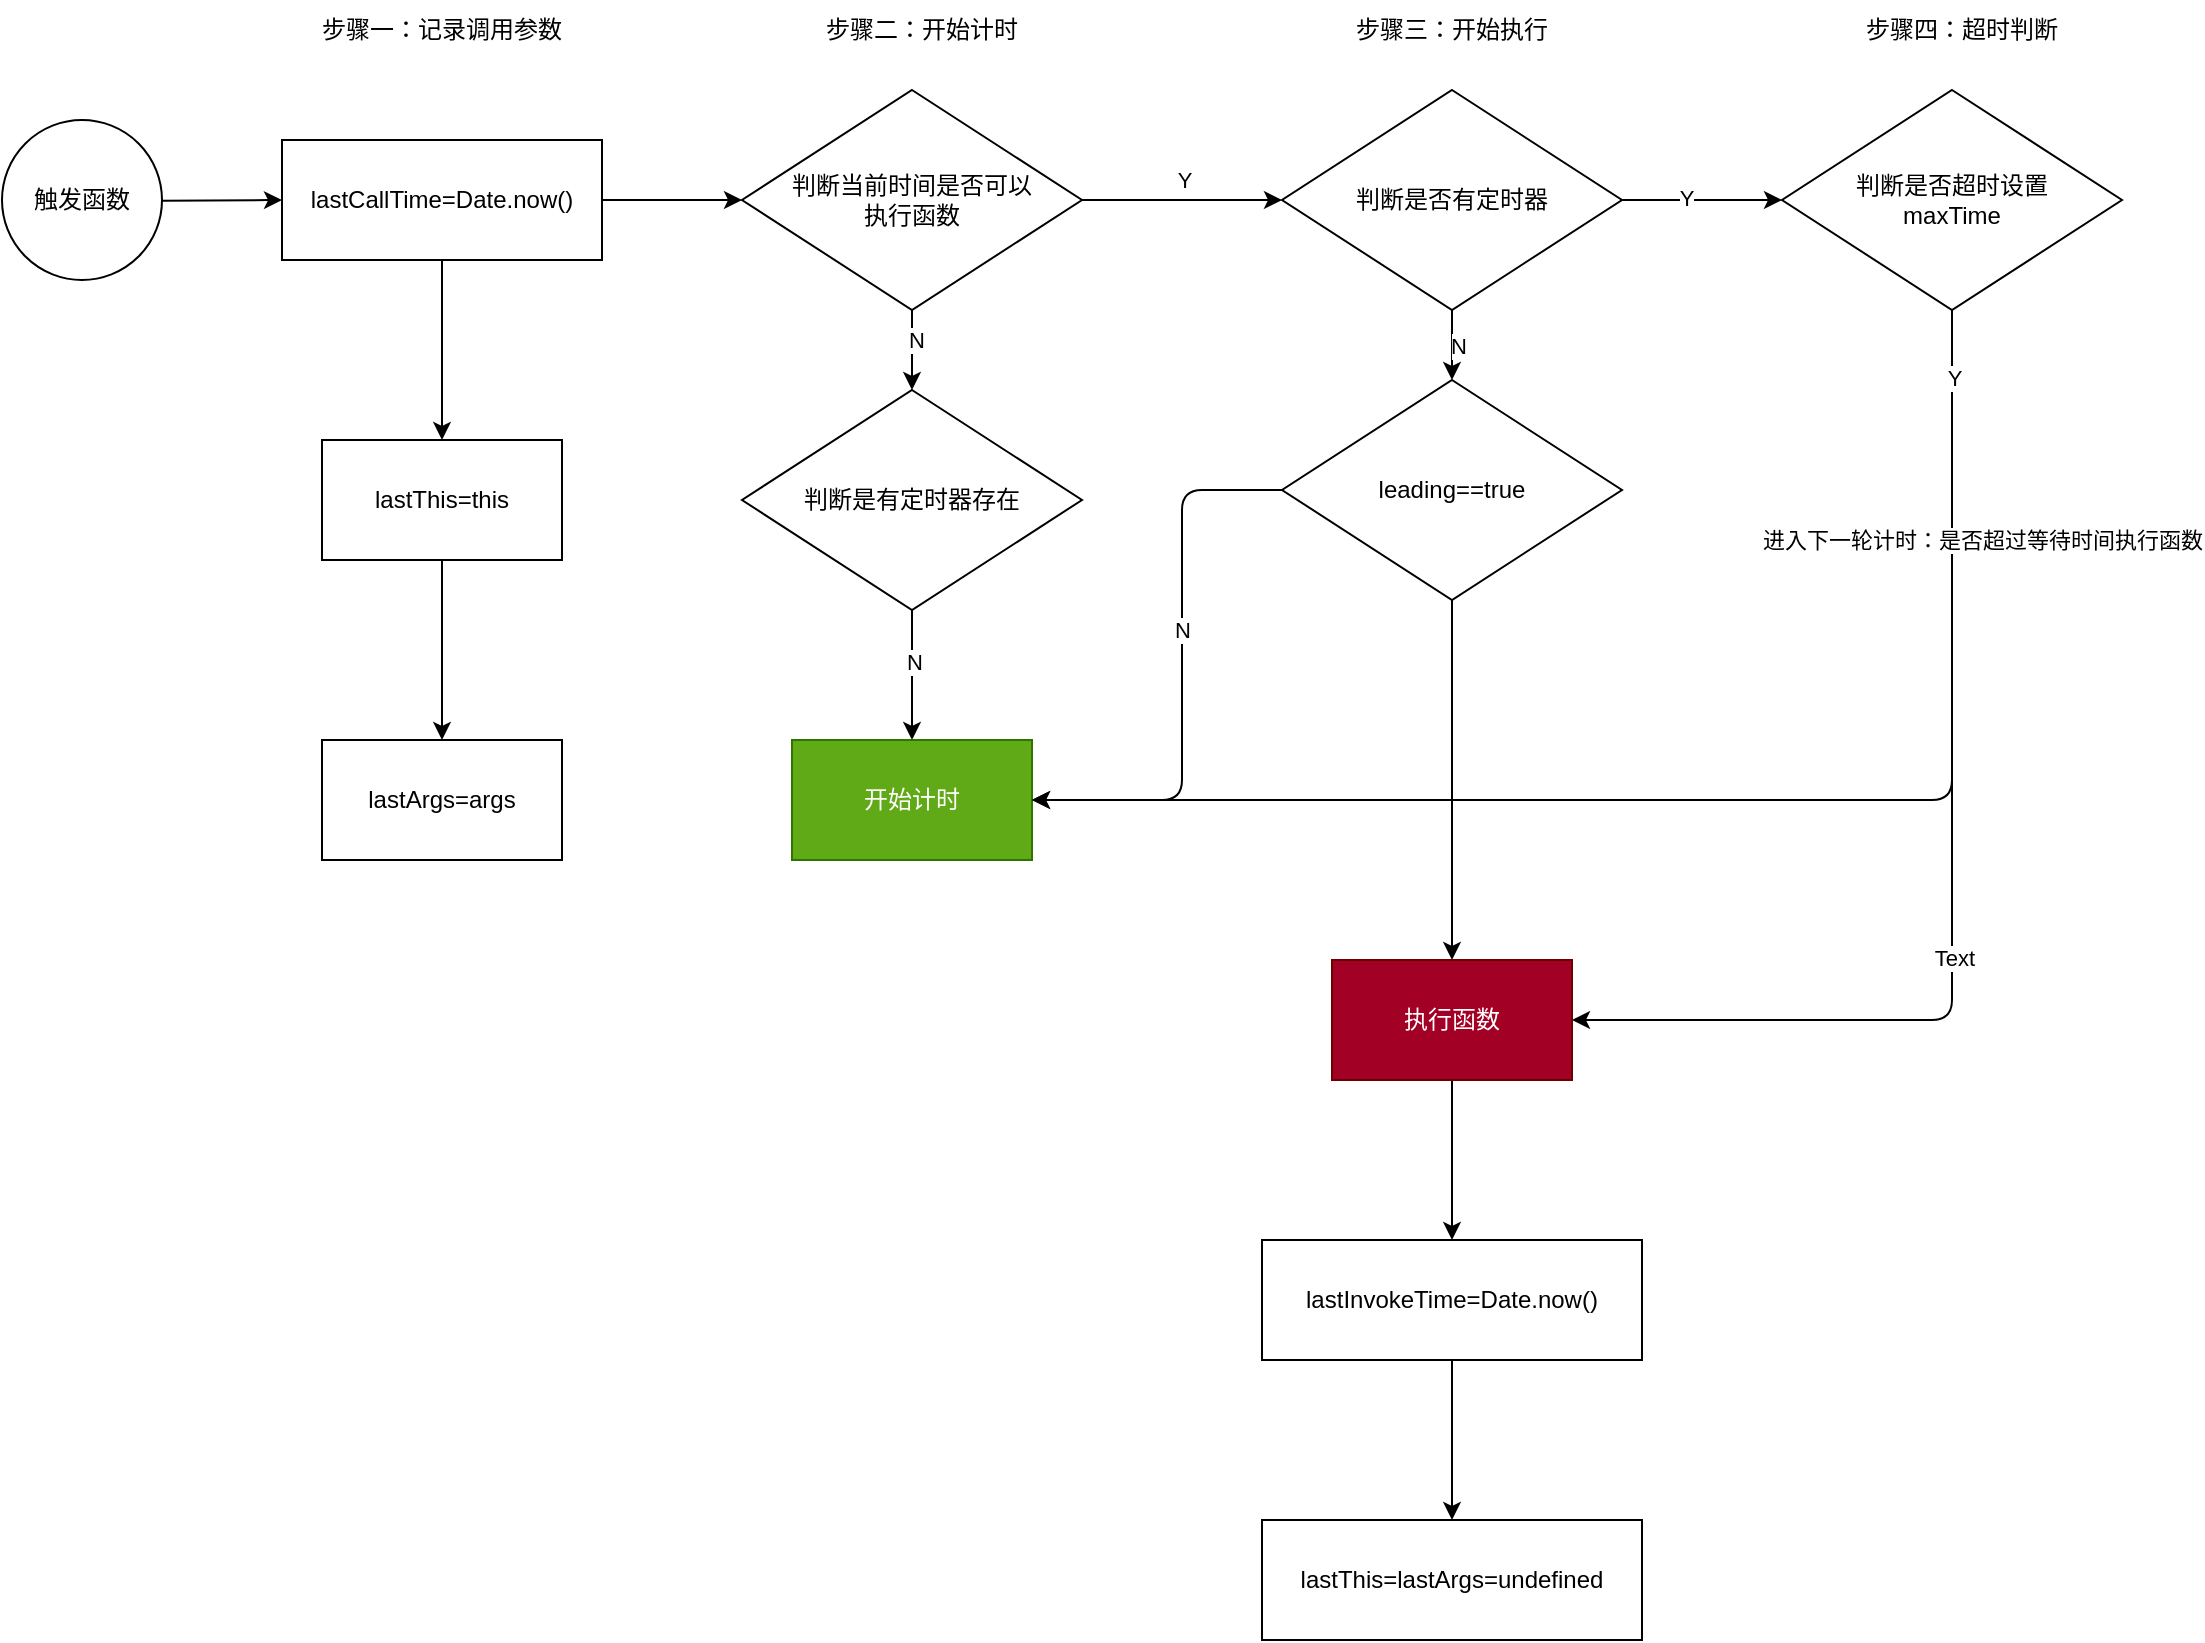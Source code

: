 <mxfile>
    <diagram id="_dd4L9ANVDMJF70VjRdi" name="第 1 页">
        <mxGraphModel dx="887" dy="431" grid="1" gridSize="10" guides="1" tooltips="1" connect="1" arrows="1" fold="1" page="1" pageScale="1" pageWidth="1200" pageHeight="1920" math="0" shadow="0">
            <root>
                <mxCell id="0"/>
                <mxCell id="1" parent="0"/>
                <mxCell id="4" value="" style="edgeStyle=none;html=1;" edge="1" parent="1" source="2" target="3">
                    <mxGeometry relative="1" as="geometry"/>
                </mxCell>
                <mxCell id="2" value="触发函数" style="ellipse;whiteSpace=wrap;html=1;aspect=fixed;" vertex="1" parent="1">
                    <mxGeometry x="40" y="110" width="80" height="80" as="geometry"/>
                </mxCell>
                <mxCell id="6" value="" style="edgeStyle=none;html=1;" edge="1" parent="1" source="3" target="5">
                    <mxGeometry relative="1" as="geometry"/>
                </mxCell>
                <mxCell id="11" value="" style="edgeStyle=none;html=1;" edge="1" parent="1" source="3" target="10">
                    <mxGeometry relative="1" as="geometry"/>
                </mxCell>
                <mxCell id="3" value="lastCallTime=Date.now()" style="whiteSpace=wrap;html=1;" vertex="1" parent="1">
                    <mxGeometry x="180" y="120" width="160" height="60" as="geometry"/>
                </mxCell>
                <mxCell id="9" value="" style="edgeStyle=none;html=1;" edge="1" parent="1" source="5" target="8">
                    <mxGeometry relative="1" as="geometry"/>
                </mxCell>
                <mxCell id="5" value="lastThis=this" style="whiteSpace=wrap;html=1;" vertex="1" parent="1">
                    <mxGeometry x="200" y="270" width="120" height="60" as="geometry"/>
                </mxCell>
                <mxCell id="7" value="步骤一：记录调用参数" style="text;html=1;strokeColor=none;fillColor=none;align=center;verticalAlign=middle;whiteSpace=wrap;rounded=0;" vertex="1" parent="1">
                    <mxGeometry x="190" y="50" width="140" height="30" as="geometry"/>
                </mxCell>
                <mxCell id="8" value="lastArgs=args" style="whiteSpace=wrap;html=1;" vertex="1" parent="1">
                    <mxGeometry x="200" y="420" width="120" height="60" as="geometry"/>
                </mxCell>
                <mxCell id="16" value="" style="edgeStyle=none;html=1;" edge="1" parent="1" source="10" target="15">
                    <mxGeometry relative="1" as="geometry"/>
                </mxCell>
                <mxCell id="20" value="Y" style="edgeLabel;html=1;align=center;verticalAlign=middle;resizable=0;points=[];" vertex="1" connectable="0" parent="16">
                    <mxGeometry x="0.02" y="-2" relative="1" as="geometry">
                        <mxPoint y="-12" as="offset"/>
                    </mxGeometry>
                </mxCell>
                <mxCell id="18" value="" style="edgeStyle=none;html=1;" edge="1" parent="1" source="10" target="17">
                    <mxGeometry relative="1" as="geometry"/>
                </mxCell>
                <mxCell id="19" value="N" style="edgeLabel;html=1;align=center;verticalAlign=middle;resizable=0;points=[];" vertex="1" connectable="0" parent="18">
                    <mxGeometry x="-0.24" y="2" relative="1" as="geometry">
                        <mxPoint as="offset"/>
                    </mxGeometry>
                </mxCell>
                <mxCell id="10" value="判断当前时间是否可以&lt;br&gt;执行函数" style="rhombus;whiteSpace=wrap;html=1;" vertex="1" parent="1">
                    <mxGeometry x="410" y="95" width="170" height="110" as="geometry"/>
                </mxCell>
                <mxCell id="29" value="" style="edgeStyle=none;html=1;" edge="1" parent="1" source="15" target="26">
                    <mxGeometry relative="1" as="geometry"/>
                </mxCell>
                <mxCell id="36" value="N" style="edgeLabel;html=1;align=center;verticalAlign=middle;resizable=0;points=[];" vertex="1" connectable="0" parent="29">
                    <mxGeometry y="3" relative="1" as="geometry">
                        <mxPoint as="offset"/>
                    </mxGeometry>
                </mxCell>
                <mxCell id="38" value="" style="edgeStyle=none;html=1;" edge="1" parent="1" source="15" target="37">
                    <mxGeometry relative="1" as="geometry"/>
                </mxCell>
                <mxCell id="40" value="Y" style="edgeLabel;html=1;align=center;verticalAlign=middle;resizable=0;points=[];" vertex="1" connectable="0" parent="38">
                    <mxGeometry x="-0.2" y="2" relative="1" as="geometry">
                        <mxPoint y="1" as="offset"/>
                    </mxGeometry>
                </mxCell>
                <mxCell id="15" value="判断是否有定时器" style="rhombus;whiteSpace=wrap;html=1;" vertex="1" parent="1">
                    <mxGeometry x="680" y="95" width="170" height="110" as="geometry"/>
                </mxCell>
                <mxCell id="22" value="" style="edgeStyle=none;html=1;" edge="1" parent="1" source="17" target="21">
                    <mxGeometry relative="1" as="geometry"/>
                </mxCell>
                <mxCell id="23" value="N" style="edgeLabel;html=1;align=center;verticalAlign=middle;resizable=0;points=[];" vertex="1" connectable="0" parent="22">
                    <mxGeometry x="-0.219" y="1" relative="1" as="geometry">
                        <mxPoint as="offset"/>
                    </mxGeometry>
                </mxCell>
                <mxCell id="17" value="判断是有定时器存在" style="rhombus;whiteSpace=wrap;html=1;" vertex="1" parent="1">
                    <mxGeometry x="410" y="245" width="170" height="110" as="geometry"/>
                </mxCell>
                <mxCell id="21" value="开始计时" style="whiteSpace=wrap;html=1;fillColor=#60a917;fontColor=#ffffff;strokeColor=#2D7600;" vertex="1" parent="1">
                    <mxGeometry x="435" y="420" width="120" height="60" as="geometry"/>
                </mxCell>
                <mxCell id="28" style="edgeStyle=none;html=1;exitX=0;exitY=0.5;exitDx=0;exitDy=0;entryX=1;entryY=0.5;entryDx=0;entryDy=0;" edge="1" parent="1" source="26" target="21">
                    <mxGeometry relative="1" as="geometry">
                        <Array as="points">
                            <mxPoint x="630" y="295"/>
                            <mxPoint x="630" y="450"/>
                        </Array>
                    </mxGeometry>
                </mxCell>
                <mxCell id="31" value="N" style="edgeLabel;html=1;align=center;verticalAlign=middle;resizable=0;points=[];" vertex="1" connectable="0" parent="28">
                    <mxGeometry x="-0.146" relative="1" as="geometry">
                        <mxPoint as="offset"/>
                    </mxGeometry>
                </mxCell>
                <mxCell id="49" value="" style="edgeStyle=none;html=1;" edge="1" parent="1" source="26" target="48">
                    <mxGeometry relative="1" as="geometry"/>
                </mxCell>
                <mxCell id="26" value="leading==true" style="rhombus;whiteSpace=wrap;html=1;" vertex="1" parent="1">
                    <mxGeometry x="680" y="240" width="170" height="110" as="geometry"/>
                </mxCell>
                <mxCell id="34" value="步骤二：开始计时" style="text;html=1;strokeColor=none;fillColor=none;align=center;verticalAlign=middle;whiteSpace=wrap;rounded=0;" vertex="1" parent="1">
                    <mxGeometry x="430" y="50" width="140" height="30" as="geometry"/>
                </mxCell>
                <mxCell id="35" value="步骤三：开始执行" style="text;html=1;strokeColor=none;fillColor=none;align=center;verticalAlign=middle;whiteSpace=wrap;rounded=0;" vertex="1" parent="1">
                    <mxGeometry x="695" y="50" width="140" height="30" as="geometry"/>
                </mxCell>
                <mxCell id="50" style="edgeStyle=none;html=1;exitX=0.5;exitY=1;exitDx=0;exitDy=0;entryX=1;entryY=0.5;entryDx=0;entryDy=0;" edge="1" parent="1" source="37" target="48">
                    <mxGeometry relative="1" as="geometry">
                        <mxPoint x="1015" y="260" as="targetPoint"/>
                        <Array as="points">
                            <mxPoint x="1015" y="560"/>
                        </Array>
                    </mxGeometry>
                </mxCell>
                <mxCell id="57" value="Text" style="edgeLabel;html=1;align=center;verticalAlign=middle;resizable=0;points=[];" vertex="1" connectable="0" parent="50">
                    <mxGeometry x="0.189" y="1" relative="1" as="geometry">
                        <mxPoint as="offset"/>
                    </mxGeometry>
                </mxCell>
                <mxCell id="55" style="edgeStyle=none;html=1;exitX=0.5;exitY=1;exitDx=0;exitDy=0;entryX=1;entryY=0.5;entryDx=0;entryDy=0;" edge="1" parent="1" source="37" target="21">
                    <mxGeometry relative="1" as="geometry">
                        <Array as="points">
                            <mxPoint x="1015" y="450"/>
                        </Array>
                    </mxGeometry>
                </mxCell>
                <mxCell id="56" value="进入下一轮计时：是否超过等待时间执行函数" style="edgeLabel;html=1;align=center;verticalAlign=middle;resizable=0;points=[];" vertex="1" connectable="0" parent="55">
                    <mxGeometry x="-0.118" relative="1" as="geometry">
                        <mxPoint x="81" y="-130" as="offset"/>
                    </mxGeometry>
                </mxCell>
                <mxCell id="58" value="Y" style="edgeLabel;html=1;align=center;verticalAlign=middle;resizable=0;points=[];" vertex="1" connectable="0" parent="55">
                    <mxGeometry x="-0.903" y="1" relative="1" as="geometry">
                        <mxPoint as="offset"/>
                    </mxGeometry>
                </mxCell>
                <mxCell id="37" value="判断是否超时设置&lt;br&gt;maxTime" style="rhombus;whiteSpace=wrap;html=1;" vertex="1" parent="1">
                    <mxGeometry x="930" y="95" width="170" height="110" as="geometry"/>
                </mxCell>
                <mxCell id="39" value="步骤四：超时判断" style="text;html=1;strokeColor=none;fillColor=none;align=center;verticalAlign=middle;whiteSpace=wrap;rounded=0;" vertex="1" parent="1">
                    <mxGeometry x="950" y="50" width="140" height="30" as="geometry"/>
                </mxCell>
                <mxCell id="60" value="" style="edgeStyle=none;html=1;" edge="1" parent="1" source="48" target="59">
                    <mxGeometry relative="1" as="geometry"/>
                </mxCell>
                <mxCell id="48" value="执行函数" style="whiteSpace=wrap;html=1;fillColor=#a20025;fontColor=#ffffff;strokeColor=#6F0000;" vertex="1" parent="1">
                    <mxGeometry x="705" y="530" width="120" height="60" as="geometry"/>
                </mxCell>
                <mxCell id="62" value="" style="edgeStyle=none;html=1;" edge="1" parent="1" source="59" target="61">
                    <mxGeometry relative="1" as="geometry"/>
                </mxCell>
                <mxCell id="59" value="lastInvokeTime=Date.now()" style="whiteSpace=wrap;html=1;" vertex="1" parent="1">
                    <mxGeometry x="670" y="670" width="190" height="60" as="geometry"/>
                </mxCell>
                <mxCell id="61" value="lastThis=lastArgs=undefined" style="whiteSpace=wrap;html=1;" vertex="1" parent="1">
                    <mxGeometry x="670" y="810" width="190" height="60" as="geometry"/>
                </mxCell>
            </root>
        </mxGraphModel>
    </diagram>
</mxfile>